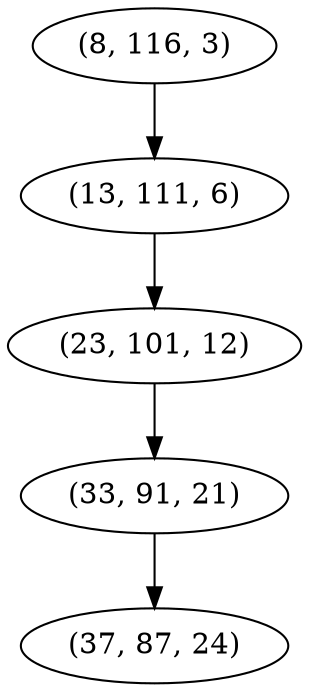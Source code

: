 digraph tree {
    "(8, 116, 3)";
    "(13, 111, 6)";
    "(23, 101, 12)";
    "(33, 91, 21)";
    "(37, 87, 24)";
    "(8, 116, 3)" -> "(13, 111, 6)";
    "(13, 111, 6)" -> "(23, 101, 12)";
    "(23, 101, 12)" -> "(33, 91, 21)";
    "(33, 91, 21)" -> "(37, 87, 24)";
}

